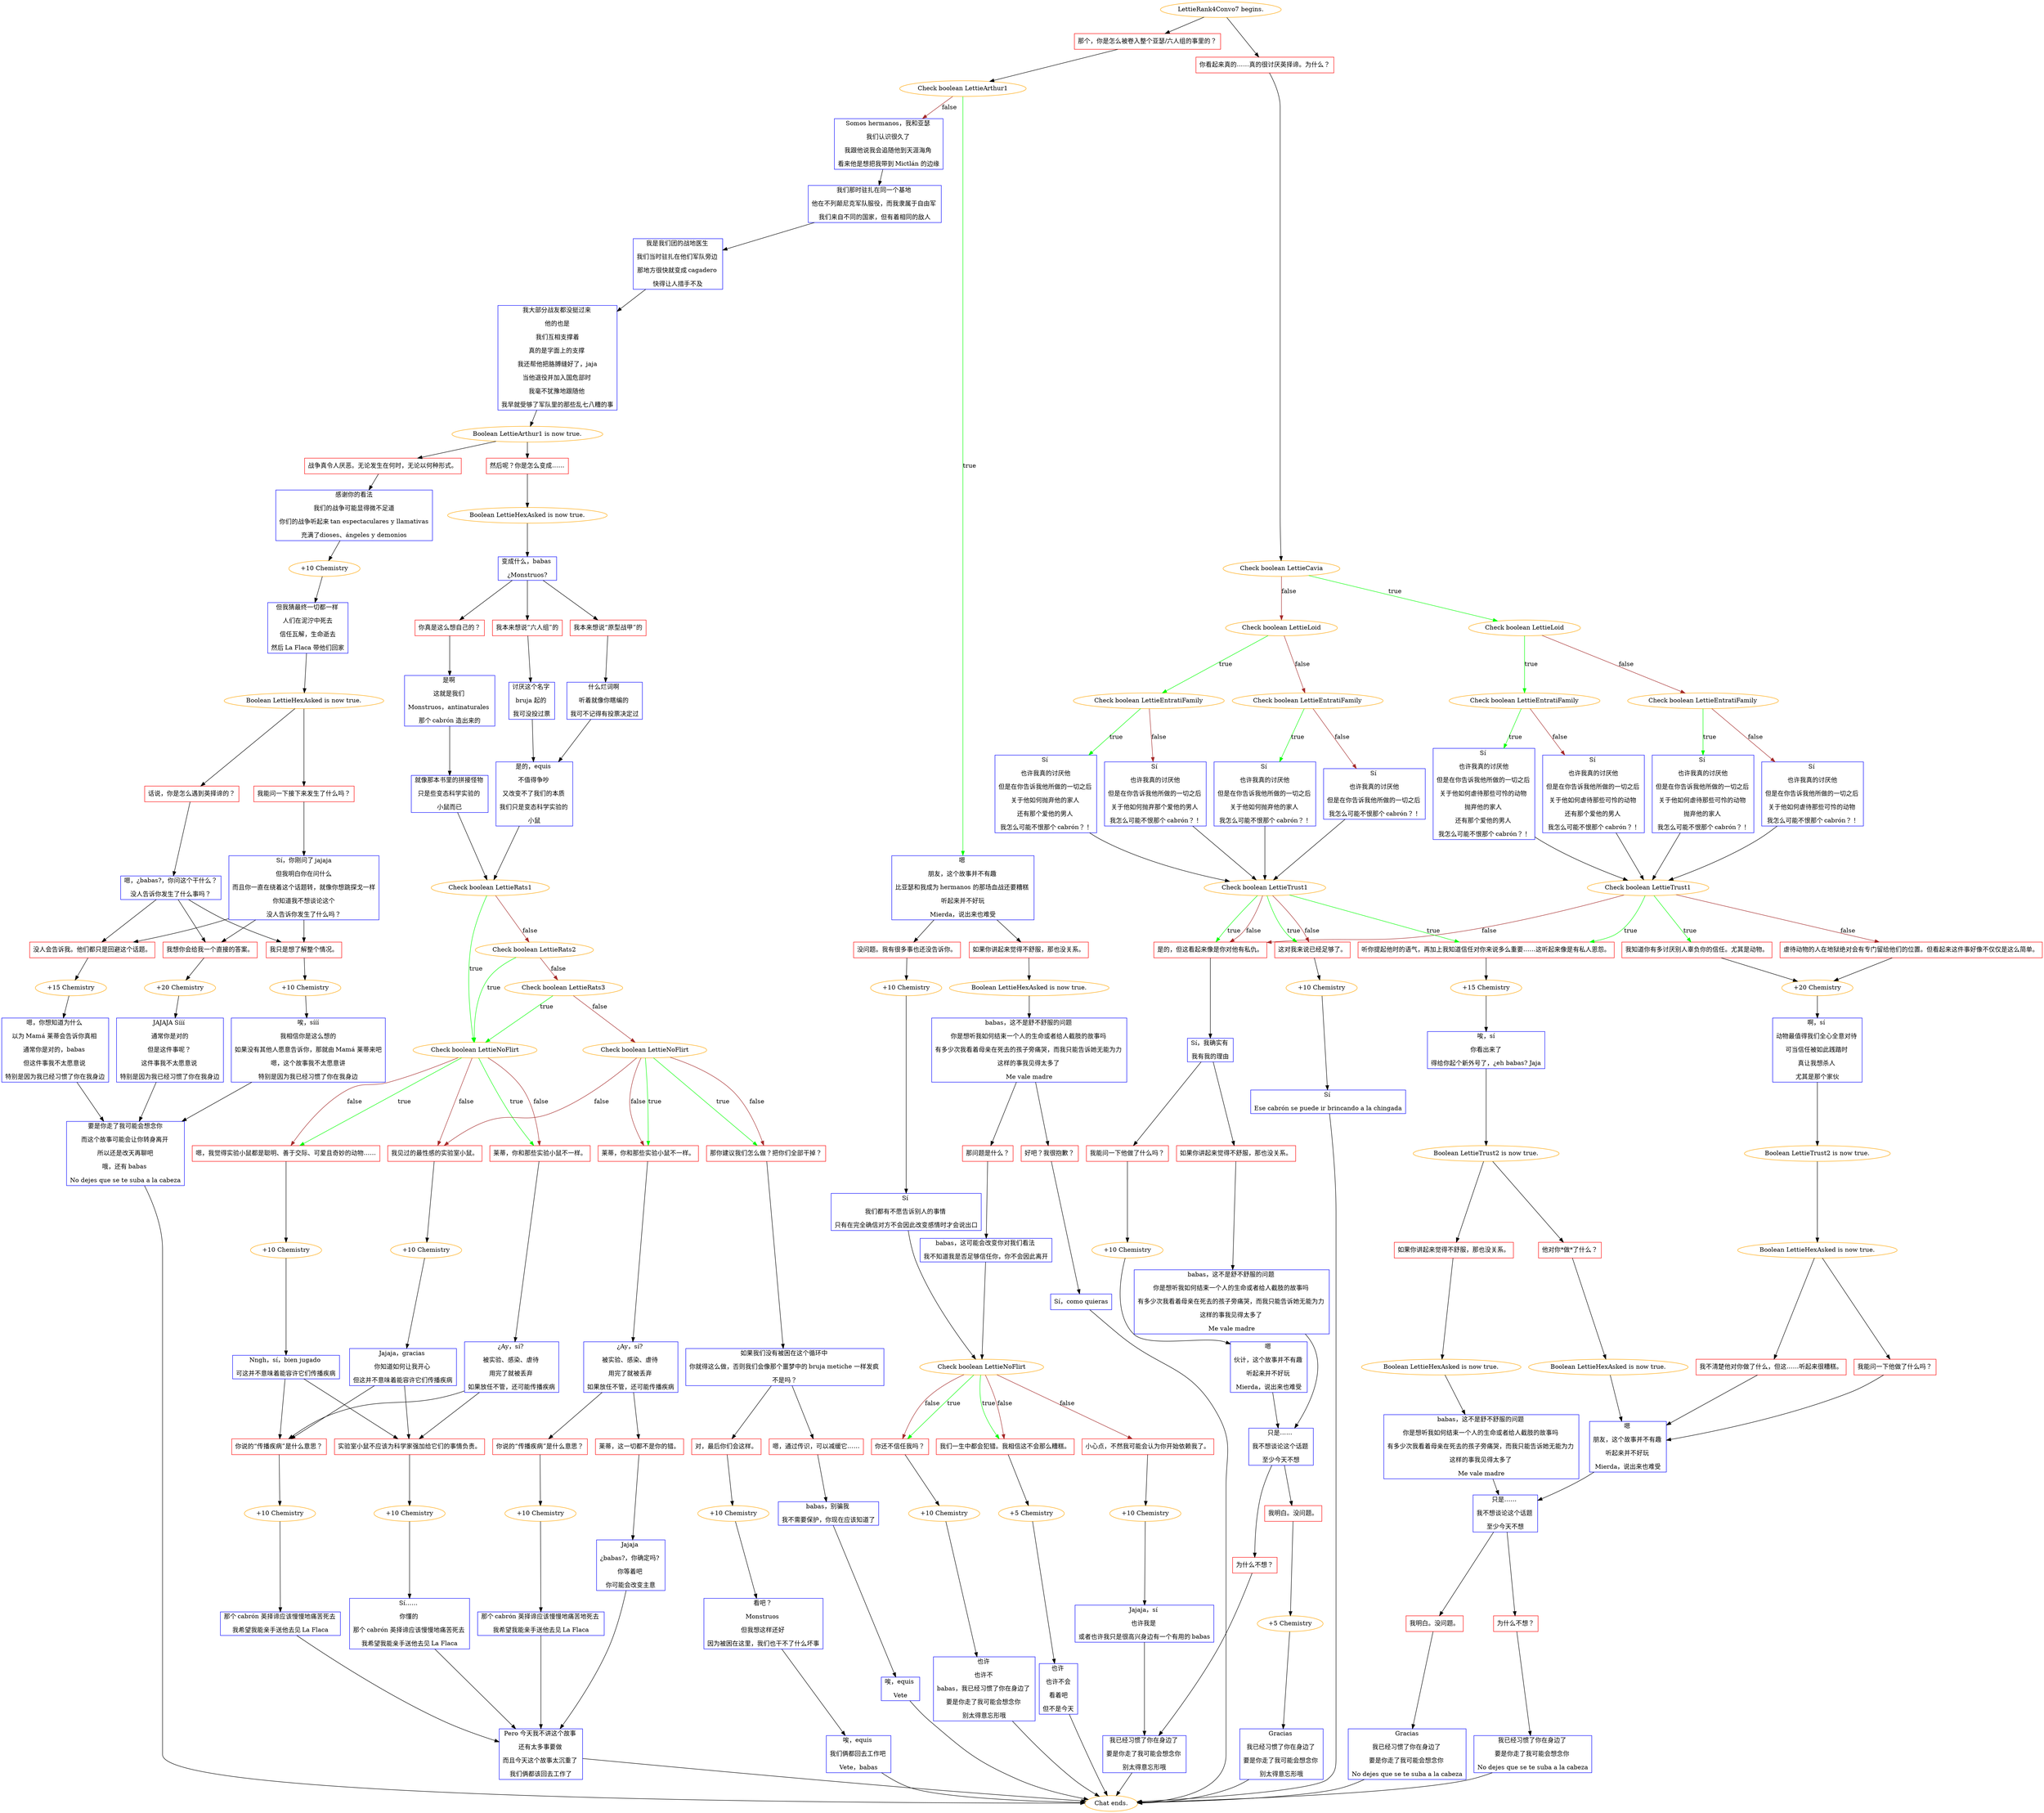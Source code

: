 digraph {
	"LettieRank4Convo7 begins." [color=orange];
		"LettieRank4Convo7 begins." -> j1132371785;
		"LettieRank4Convo7 begins." -> j620129582;
	j1132371785 [label="那个，你是怎么被卷入整个亚瑟/六人组的事里的？",shape=box,color=red];
		j1132371785 -> j4293324513;
	j620129582 [label="你看起来真的……真的很讨厌英择谛。为什么？",shape=box,color=red];
		j620129582 -> j2824785799;
	j4293324513 [label="Check boolean LettieArthur1",color=orange];
		j4293324513 -> j3309347785 [label=true,color=green];
		j4293324513 -> j977393878 [label=false,color=brown];
	j2824785799 [label="Check boolean LettieCavia",color=orange];
		j2824785799 -> j552733088 [label=true,color=green];
		j2824785799 -> j3470538414 [label=false,color=brown];
	j3309347785 [label="嗯 
朋友，这个故事并不有趣 
比亚瑟和我成为 hermanos 的那场血战还要糟糕 
听起来并不好玩
Mierda，说出来也难受",shape=box,color=blue];
		j3309347785 -> j589734014;
		j3309347785 -> j81640069;
	j977393878 [label="Somos hermanos，我和亚瑟 
我们认识很久了 
我跟他说我会追随他到天涯海角 
看来他是想把我带到 Mictlán 的边缘",shape=box,color=blue];
		j977393878 -> j1826246458;
	j552733088 [label="Check boolean LettieLoid",color=orange];
		j552733088 -> j1096171844 [label=true,color=green];
		j552733088 -> j4040708208 [label=false,color=brown];
	j3470538414 [label="Check boolean LettieLoid",color=orange];
		j3470538414 -> j416292857 [label=true,color=green];
		j3470538414 -> j504966913 [label=false,color=brown];
	j589734014 [label="如果你讲起来觉得不舒服，那也没关系。",shape=box,color=red];
		j589734014 -> j745738443;
	j81640069 [label="没问题。我有很多事也还没告诉你。",shape=box,color=red];
		j81640069 -> j279267555;
	j1826246458 [label="我们那时驻扎在同一个基地 
他在不列颠尼克军队服役，而我隶属于自由军 
我们来自不同的国家，但有着相同的敌人",shape=box,color=blue];
		j1826246458 -> j3368301964;
	j1096171844 [label="Check boolean LettieEntratiFamily",color=orange];
		j1096171844 -> j2553268201 [label=true,color=green];
		j1096171844 -> j2881929688 [label=false,color=brown];
	j4040708208 [label="Check boolean LettieEntratiFamily",color=orange];
		j4040708208 -> j2411975100 [label=true,color=green];
		j4040708208 -> j1101943872 [label=false,color=brown];
	j416292857 [label="Check boolean LettieEntratiFamily",color=orange];
		j416292857 -> j3884580047 [label=true,color=green];
		j416292857 -> j426221548 [label=false,color=brown];
	j504966913 [label="Check boolean LettieEntratiFamily",color=orange];
		j504966913 -> j4171883408 [label=true,color=green];
		j504966913 -> j1149892753 [label=false,color=brown];
	j745738443 [label="Boolean LettieHexAsked is now true.",color=orange];
		j745738443 -> j3659087015;
	j279267555 [label="+10 Chemistry",color=orange];
		j279267555 -> j4174739032;
	j3368301964 [label="我是我们团的战地医生 
我们当时驻扎在他们军队旁边 
那地方很快就变成 cagadero 
快得让人措手不及",shape=box,color=blue];
		j3368301964 -> j1139637708;
	j2553268201 [label="Sí 
也许我真的讨厌他
但是在你告诉我他所做的一切之后 
关于他如何虐待那些可怜的动物 
抛弃他的家人 
还有那个爱他的男人 
我怎么可能不恨那个 cabrón？！",shape=box,color=blue];
		j2553268201 -> j4106797655;
	j2881929688 [label="Sí 
也许我真的讨厌他
但是在你告诉我他所做的一切之后 
关于他如何虐待那些可怜的动物 
还有那个爱他的男人 
我怎么可能不恨那个 cabrón？！",shape=box,color=blue];
		j2881929688 -> j4106797655;
	j2411975100 [label="Sí 
也许我真的讨厌他
但是在你告诉我他所做的一切之后 
关于他如何虐待那些可怜的动物 
抛弃他的家人 
我怎么可能不恨那个 cabrón？！",shape=box,color=blue];
		j2411975100 -> j4106797655;
	j1101943872 [label="Sí 
也许我真的讨厌他
但是在你告诉我他所做的一切之后 
关于他如何虐待那些可怜的动物 
我怎么可能不恨那个 cabrón？！",shape=box,color=blue];
		j1101943872 -> j4106797655;
	j3884580047 [label="Sí 
也许我真的讨厌他
但是在你告诉我他所做的一切之后 
关于他如何抛弃他的家人 
还有那个爱他的男人 
我怎么可能不恨那个 cabrón？！",shape=box,color=blue];
		j3884580047 -> j507724002;
	j426221548 [label="Sí 
也许我真的讨厌他
但是在你告诉我他所做的一切之后 
关于他如何抛弃那个爱他的男人 
我怎么可能不恨那个 cabrón？！",shape=box,color=blue];
		j426221548 -> j507724002;
	j4171883408 [label="Sí 
也许我真的讨厌他
但是在你告诉我他所做的一切之后 
关于他如何抛弃他的家人 
我怎么可能不恨那个 cabrón？！",shape=box,color=blue];
		j4171883408 -> j507724002;
	j1149892753 [label="Sí 
也许我真的讨厌他
但是在你告诉我他所做的一切之后 
我怎么可能不恨那个 cabrón？！",shape=box,color=blue];
		j1149892753 -> j507724002;
	j3659087015 [label="babas，这不是舒不舒服的问题 
你是想听我如何结束一个人的生命或者给人截肢的故事吗 
有多少次我看着母亲在死去的孩子旁痛哭，而我只能告诉她无能为力 
这样的事我见得太多了 
Me vale madre",shape=box,color=blue];
		j3659087015 -> j932773310;
		j3659087015 -> j3734695919;
	j4174739032 [label="Sí 
我们都有不愿告诉别人的事情 
只有在完全确信对方不会因此改变感情时才会说出口",shape=box,color=blue];
		j4174739032 -> j350353099;
	j1139637708 [label="我大部分战友都没挺过来 
他的也是
我们互相支撑着
真的是字面上的支撑 
我还帮他把胳膊缝好了，jaja
当他退役并加入国危部时 
我毫不犹豫地跟随他 
我早就受够了军队里的那些乱七八糟的事",shape=box,color=blue];
		j1139637708 -> j225394097;
	j4106797655 [label="Check boolean LettieTrust1",color=orange];
		j4106797655 -> j4000912006 [label=true,color=green];
		j4106797655 -> j1610642441 [label=true,color=green];
		j4106797655 -> j2797905545 [label=false,color=brown];
		j4106797655 -> j3057917491 [label=false,color=brown];
	j507724002 [label="Check boolean LettieTrust1",color=orange];
		j507724002 -> j4000912006 [label=true,color=green];
		j507724002 -> j3057917491 [label=true,color=green];
		j507724002 -> j3283356496 [label=true,color=green];
		j507724002 -> j3057917491 [label=false,color=brown];
		j507724002 -> j3283356496 [label=false,color=brown];
	j932773310 [label="那问题是什么？",shape=box,color=red];
		j932773310 -> j2970274571;
	j3734695919 [label="好吧？我很抱歉？",shape=box,color=red];
		j3734695919 -> j1425801800;
	j350353099 [label="Check boolean LettieNoFlirt",color=orange];
		j350353099 -> j4288527918 [label=true,color=green];
		j350353099 -> j1465718631 [label=true,color=green];
		j350353099 -> j4288527918 [label=false,color=brown];
		j350353099 -> j1465718631 [label=false,color=brown];
		j350353099 -> j2065144103 [label=false,color=brown];
	j225394097 [label="Boolean LettieArthur1 is now true.",color=orange];
		j225394097 -> j3478338610;
		j225394097 -> j2012519297;
	j4000912006 [label="听你提起他时的语气，再加上我知道信任对你来说多么重要……这听起来像是有私人恩怨。",shape=box,color=red];
		j4000912006 -> j3371567746;
	j1610642441 [label="我知道你有多讨厌别人辜负你的信任。尤其是动物。",shape=box,color=red];
		j1610642441 -> j1972124258;
	j2797905545 [label="虐待动物的人在地狱绝对会有专门留给他们的位置。但看起来这件事好像不仅仅是这么简单。",shape=box,color=red];
		j2797905545 -> j1972124258;
	j3057917491 [label="是的，但这看起来像是你对他有私仇。",shape=box,color=red];
		j3057917491 -> j1117740197;
	j3283356496 [label="这对我来说已经足够了。",shape=box,color=red];
		j3283356496 -> j495880547;
	j2970274571 [label="babas，这可能会改变你对我们看法 
我不知道我是否足够信任你，你不会因此离开",shape=box,color=blue];
		j2970274571 -> j350353099;
	j1425801800 [label="Sí，como quieras",shape=box,color=blue];
		j1425801800 -> "Chat ends.";
	j4288527918 [label="你还不信任我吗？",shape=box,color=red];
		j4288527918 -> j1844638072;
	j1465718631 [label="我们一生中都会犯错。我相信这不会那么糟糕。",shape=box,color=red];
		j1465718631 -> j2956414940;
	j2065144103 [label="小心点，不然我可能会认为你开始依赖我了。",shape=box,color=red];
		j2065144103 -> j2747235046;
	j3478338610 [label="然后呢？你是怎么变成……",shape=box,color=red];
		j3478338610 -> j275601223;
	j2012519297 [label="战争真令人厌恶。无论发生在何时，无论以何种形式。",shape=box,color=red];
		j2012519297 -> j2551228764;
	j3371567746 [label="+15 Chemistry",color=orange];
		j3371567746 -> j4058784994;
	j1972124258 [label="+20 Chemistry",color=orange];
		j1972124258 -> j556034185;
	j1117740197 [label="Sí，我确实有 
我有我的理由",shape=box,color=blue];
		j1117740197 -> j1120632695;
		j1117740197 -> j2703664302;
	j495880547 [label="+10 Chemistry",color=orange];
		j495880547 -> j4196049080;
	"Chat ends." [color=orange];
	j1844638072 [label="+10 Chemistry",color=orange];
		j1844638072 -> j1277015908;
	j2956414940 [label="+5 Chemistry",color=orange];
		j2956414940 -> j3930444048;
	j2747235046 [label="+10 Chemistry",color=orange];
		j2747235046 -> j159012690;
	j275601223 [label="Boolean LettieHexAsked is now true.",color=orange];
		j275601223 -> j3163380366;
	j2551228764 [label="感谢你的看法
我们的战争可能显得微不足道
你们的战争听起来 tan espectaculares y llamativas
充满了dioses、ángeles y demonios",shape=box,color=blue];
		j2551228764 -> j2773143542;
	j4058784994 [label="唉，sí
你看出来了
得给你起个新外号了，¿eh babas? Jaja",shape=box,color=blue];
		j4058784994 -> j1449528014;
	j556034185 [label="啊，sí 
动物最值得我们全心全意对待 
可当信任被如此践踏时 
真让我想杀人 
尤其是那个家伙",shape=box,color=blue];
		j556034185 -> j427534995;
	j1120632695 [label="我能问一下他做了什么吗？",shape=box,color=red];
		j1120632695 -> j258583916;
	j2703664302 [label="如果你讲起来觉得不舒服，那也没关系。",shape=box,color=red];
		j2703664302 -> j822993963;
	j4196049080 [label="Sí 
Ese cabrón se puede ir brincando a la chingada",shape=box,color=blue];
		j4196049080 -> "Chat ends.";
	j1277015908 [label="也许 
也许不 
babas，我已经习惯了你在身边了 
要是你走了我可能会想念你 
别太得意忘形哦",shape=box,color=blue];
		j1277015908 -> "Chat ends.";
	j3930444048 [label="也许 
也许不会
看着吧
但不是今天",shape=box,color=blue];
		j3930444048 -> "Chat ends.";
	j159012690 [label="Jajaja，sí 
也许我是 
或者也许我只是很高兴身边有一个有用的 babas",shape=box,color=blue];
		j159012690 -> j1847373684;
	j3163380366 [label="变成什么，babas 
¿Monstruos?",shape=box,color=blue];
		j3163380366 -> j319316743;
		j3163380366 -> j1335691693;
		j3163380366 -> j1675126496;
	j2773143542 [label="+10 Chemistry",color=orange];
		j2773143542 -> j4286720649;
	j1449528014 [label="Boolean LettieTrust2 is now true.",color=orange];
		j1449528014 -> j2922249535;
		j1449528014 -> j46526336;
	j427534995 [label="Boolean LettieTrust2 is now true.",color=orange];
		j427534995 -> j1283660927;
	j258583916 [label="+10 Chemistry",color=orange];
		j258583916 -> j3245944275;
	j822993963 [label="babas，这不是舒不舒服的问题 
你是想听我如何结束一个人的生命或者给人截肢的故事吗 
有多少次我看着母亲在死去的孩子旁痛哭，而我只能告诉她无能为力 
这样的事我见得太多了 
Me vale madre",shape=box,color=blue];
		j822993963 -> j3975981336;
	j1847373684 [label="我已经习惯了你在身边了 
要是你走了我可能会想念你 
别太得意忘形哦",shape=box,color=blue];
		j1847373684 -> "Chat ends.";
	j319316743 [label="我本来想说“六人组”的",shape=box,color=red];
		j319316743 -> j909711800;
	j1335691693 [label="我本来想说“原型战甲”的",shape=box,color=red];
		j1335691693 -> j89700080;
	j1675126496 [label="你真是这么想自己的？",shape=box,color=red];
		j1675126496 -> j2977284812;
	j4286720649 [label="但我猜最终一切都一样 
人们在泥泞中死去
信任瓦解，生命逝去
然后 La Flaca 带他们回家",shape=box,color=blue];
		j4286720649 -> j4096741237;
	j2922249535 [label="如果你讲起来觉得不舒服，那也没关系。",shape=box,color=red];
		j2922249535 -> j261816460;
	j46526336 [label="他对你*做*了什么？",shape=box,color=red];
		j46526336 -> j4121339623;
	j1283660927 [label="Boolean LettieHexAsked is now true.",color=orange];
		j1283660927 -> j347974383;
		j1283660927 -> j2284782029;
	j3245944275 [label="嗯 
伙计，这个故事并不有趣 
听起来并不好玩 
Mierda，说出来也难受",shape=box,color=blue];
		j3245944275 -> j3975981336;
	j3975981336 [label="只是…… 
我不想谈论这个话题 
至少今天不想",shape=box,color=blue];
		j3975981336 -> j633895772;
		j3975981336 -> j4255166203;
	j909711800 [label="讨厌这个名字 
bruja 起的 
我可没投过票",shape=box,color=blue];
		j909711800 -> j2393610191;
	j89700080 [label="什么烂词啊 
听着就像你瞎编的 
我可不记得有投票决定过",shape=box,color=blue];
		j89700080 -> j2393610191;
	j2977284812 [label="是啊 
这就是我们 
Monstruos，antinaturales 
那个 cabrón 造出来的",shape=box,color=blue];
		j2977284812 -> j3604428648;
	j4096741237 [label="Boolean LettieHexAsked is now true.",color=orange];
		j4096741237 -> j726221656;
		j4096741237 -> j2841604799;
	j261816460 [label="Boolean LettieHexAsked is now true.",color=orange];
		j261816460 -> j1278220915;
	j4121339623 [label="Boolean LettieHexAsked is now true.",color=orange];
		j4121339623 -> j1799719125;
	j347974383 [label="我不清楚他对你做了什么，但这……听起来很糟糕。",shape=box,color=red];
		j347974383 -> j1799719125;
	j2284782029 [label="我能问一下他做了什么吗？",shape=box,color=red];
		j2284782029 -> j1799719125;
	j633895772 [label="为什么不想？",shape=box,color=red];
		j633895772 -> j1847373684;
	j4255166203 [label="我明白。没问题。",shape=box,color=red];
		j4255166203 -> j2933696478;
	j2393610191 [label="是的，equis 
不值得争吵 
又改变不了我们的本质 
我们只是变态科学实验的 
小鼠",shape=box,color=blue];
		j2393610191 -> j2720663697;
	j3604428648 [label="就像那本书里的拼接怪物 
只是些变态科学实验的 
小鼠而已",shape=box,color=blue];
		j3604428648 -> j2720663697;
	j726221656 [label="话说，你是怎么遇到英择谛的？",shape=box,color=red];
		j726221656 -> j2974717000;
	j2841604799 [label="我能问一下接下来发生了什么吗？",shape=box,color=red];
		j2841604799 -> j1939769853;
	j1278220915 [label="babas，这不是舒不舒服的问题 
你是想听我如何结束一个人的生命或者给人截肢的故事吗 
有多少次我看着母亲在死去的孩子旁痛哭，而我只能告诉她无能为力 
这样的事我见得太多了 
Me vale madre",shape=box,color=blue];
		j1278220915 -> j2459611472;
	j1799719125 [label="嗯 
朋友，这个故事并不有趣 
听起来并不好玩 
Mierda，说出来也难受",shape=box,color=blue];
		j1799719125 -> j2459611472;
	j2933696478 [label="+5 Chemistry",color=orange];
		j2933696478 -> j4204556215;
	j2720663697 [label="Check boolean LettieRats1",color=orange];
		j2720663697 -> j1349383781 [label=true,color=green];
		j2720663697 -> j1767513069 [label=false,color=brown];
	j2974717000 [label="嗯，¿babas?，你问这个干什么？
没人告诉你发生了什么事吗？",shape=box,color=blue];
		j2974717000 -> j3574244236;
		j2974717000 -> j486097714;
		j2974717000 -> j2975352251;
	j1939769853 [label="Sí，你刚问了 jajaja
但我明白你在问什么
而且你一直在绕着这个话题转，就像你想跳探戈一样
你知道我不想谈论这个
没人告诉你发生了什么吗？",shape=box,color=blue];
		j1939769853 -> j3574244236;
		j1939769853 -> j486097714;
		j1939769853 -> j2975352251;
	j2459611472 [label="只是…… 
我不想谈论这个话题 
至少今天不想",shape=box,color=blue];
		j2459611472 -> j1124433543;
		j2459611472 -> j460379519;
	j4204556215 [label="Gracias 
我已经习惯了你在身边了 
要是你走了我可能会想念你 
别太得意忘形哦",shape=box,color=blue];
		j4204556215 -> "Chat ends.";
	j1349383781 [label="Check boolean LettieNoFlirt",color=orange];
		j1349383781 -> j3932091109 [label=true,color=green];
		j1349383781 -> j282144071 [label=true,color=green];
		j1349383781 -> j3932091109 [label=false,color=brown];
		j1349383781 -> j282144071 [label=false,color=brown];
		j1349383781 -> j3921552235 [label=false,color=brown];
	j1767513069 [label="Check boolean LettieRats2",color=orange];
		j1767513069 -> j1349383781 [label=true,color=green];
		j1767513069 -> j2998697729 [label=false,color=brown];
	j3574244236 [label="我只是想了解整个情况。",shape=box,color=red];
		j3574244236 -> j2631163800;
	j486097714 [label="没人会告诉我。他们都只是回避这个话题。",shape=box,color=red];
		j486097714 -> j4165365420;
	j2975352251 [label="我想你会给我一个直接的答案。",shape=box,color=red];
		j2975352251 -> j3114339906;
	j1124433543 [label="为什么不想？",shape=box,color=red];
		j1124433543 -> j1771204792;
	j460379519 [label="我明白。没问题。",shape=box,color=red];
		j460379519 -> j60232771;
	j3932091109 [label="莱蒂，你和那些实验小鼠不一样。",shape=box,color=red];
		j3932091109 -> j3978626295;
	j282144071 [label="嗯，我觉得实验小鼠都是聪明、善于交际、可爱且奇妙的动物……",shape=box,color=red];
		j282144071 -> j1088558384;
	j3921552235 [label="我见过的最性感的实验室小鼠。",shape=box,color=red];
		j3921552235 -> j1084146806;
	j2998697729 [label="Check boolean LettieRats3",color=orange];
		j2998697729 -> j1349383781 [label=true,color=green];
		j2998697729 -> j4030809656 [label=false,color=brown];
	j2631163800 [label="+10 Chemistry",color=orange];
		j2631163800 -> j3494934435;
	j4165365420 [label="+15 Chemistry",color=orange];
		j4165365420 -> j2974642927;
	j3114339906 [label="+20 Chemistry",color=orange];
		j3114339906 -> j1905127914;
	j1771204792 [label="我已经习惯了你在身边了 
要是你走了我可能会想念你 
No dejes que se te suba a la cabeza",shape=box,color=blue];
		j1771204792 -> "Chat ends.";
	j60232771 [label="Gracias
我已经习惯了你在身边了 
要是你走了我可能会想念你 
No dejes que se te suba a la cabeza",shape=box,color=blue];
		j60232771 -> "Chat ends.";
	j3978626295 [label="¿Ay，sí? 
被实验、感染、虐待 
用完了就被丢弃 
如果放任不管，还可能传播疾病",shape=box,color=blue];
		j3978626295 -> j777486054;
		j3978626295 -> j4006789923;
	j1088558384 [label="+10 Chemistry",color=orange];
		j1088558384 -> j1575664927;
	j1084146806 [label="+10 Chemistry",color=orange];
		j1084146806 -> j349844342;
	j4030809656 [label="Check boolean LettieNoFlirt",color=orange];
		j4030809656 -> j462312443 [label=true,color=green];
		j4030809656 -> j1359353997 [label=true,color=green];
		j4030809656 -> j3921552235 [label=false,color=brown];
		j4030809656 -> j462312443 [label=false,color=brown];
		j4030809656 -> j1359353997 [label=false,color=brown];
	j3494934435 [label="唉，sííí
我相信你是这么想的
如果没有其他人愿意告诉你，那就由 Mamá 莱蒂来吧
嗯，这个故事我不太愿意讲
特别是因为我已经习惯了你在我身边",shape=box,color=blue];
		j3494934435 -> j778448868;
	j2974642927 [label="嗯，你想知道为什么 
以为 Mamá 莱蒂会告诉你真相 
通常你是对的，babas 
但这件事我不太愿意说 
特别是因为我已经习惯了你在我身边",shape=box,color=blue];
		j2974642927 -> j778448868;
	j1905127914 [label="JAJAJA Sííí 
通常你是对的
但是这件事呢？ 
这件事我不太愿意说 
特别是因为我已经习惯了你在我身边",shape=box,color=blue];
		j1905127914 -> j778448868;
	j777486054 [label="你说的“传播疾病”是什么意思？",shape=box,color=red];
		j777486054 -> j503768025;
	j4006789923 [label="实验室小鼠不应该为科学家强加给它们的事情负责。",shape=box,color=red];
		j4006789923 -> j2786680537;
	j1575664927 [label="Nngh，sí，bien jugado 
可这并不意味着能容许它们传播疾病",shape=box,color=blue];
		j1575664927 -> j777486054;
		j1575664927 -> j4006789923;
	j349844342 [label="Jajaja，gracias 
你知道如何让我开心 
但这并不意味着能容许它们传播疾病",shape=box,color=blue];
		j349844342 -> j777486054;
		j349844342 -> j4006789923;
	j462312443 [label="莱蒂，你和那些实验小鼠不一样。",shape=box,color=red];
		j462312443 -> j3679555633;
	j1359353997 [label="那你建议我们怎么做？把你们全部干掉？",shape=box,color=red];
		j1359353997 -> j2055539613;
	j778448868 [label="要是你走了我可能会想念你
而这个故事可能会让你转身离开 
所以还是改天再聊吧
哦，还有 babas 
No dejes que se te suba a la cabeza",shape=box,color=blue];
		j778448868 -> "Chat ends.";
	j503768025 [label="+10 Chemistry",color=orange];
		j503768025 -> j3228168863;
	j2786680537 [label="+10 Chemistry",color=orange];
		j2786680537 -> j2893935691;
	j3679555633 [label="¿Ay，sí? 
被实验、感染、虐待 
用完了就被丢弃 
如果放任不管，还可能传播疾病",shape=box,color=blue];
		j3679555633 -> j1064201653;
		j3679555633 -> j2066526285;
	j2055539613 [label="如果我们没有被困在这个循环中 
你就得这么做，否则我们会像那个噩梦中的 bruja metiche 一样发疯 
不是吗？",shape=box,color=blue];
		j2055539613 -> j357282161;
		j2055539613 -> j1839683272;
	j3228168863 [label="那个 cabrón 英择谛应该慢慢地痛苦死去 
我希望我能亲手送他去见 La Flaca",shape=box,color=blue];
		j3228168863 -> j4091618496;
	j2893935691 [label="Sí…… 
你懂的 
那个 cabrón 英择谛应该慢慢地痛苦死去 
我希望我能亲手送他去见 La Flaca",shape=box,color=blue];
		j2893935691 -> j4091618496;
	j1064201653 [label="你说的“传播疾病”是什么意思？",shape=box,color=red];
		j1064201653 -> j4082390107;
	j2066526285 [label="莱蒂，这一切都不是你的错。",shape=box,color=red];
		j2066526285 -> j3820456076;
	j357282161 [label="对，最后你们会这样。",shape=box,color=red];
		j357282161 -> j4092434215;
	j1839683272 [label="嗯，通过传识，可以减缓它……",shape=box,color=red];
		j1839683272 -> j3904308533;
	j4091618496 [label="Pero 今天我不讲这个故事 
还有太多事要做 
而且今天这个故事太沉重了 
我们俩都该回去工作了",shape=box,color=blue];
		j4091618496 -> "Chat ends.";
	j4082390107 [label="+10 Chemistry",color=orange];
		j4082390107 -> j2712794047;
	j3820456076 [label="Jajaja 
¿babas?，你确定吗? 
你等着吧 
你可能会改变主意",shape=box,color=blue];
		j3820456076 -> j4091618496;
	j4092434215 [label="+10 Chemistry",color=orange];
		j4092434215 -> j3006929567;
	j3904308533 [label="babas，别骗我 
我不需要保护，你现在应该知道了",shape=box,color=blue];
		j3904308533 -> j3602335486;
	j2712794047 [label="那个 cabrón 英择谛应该慢慢地痛苦地死去 
我希望我能亲手送他去见 La Flaca",shape=box,color=blue];
		j2712794047 -> j4091618496;
	j3006929567 [label="看吧？ 
Monstruos 
但我想这样还好 
因为被困在这里，我们也干不了什么坏事",shape=box,color=blue];
		j3006929567 -> j1453744890;
	j3602335486 [label="唉，equis 
Vete",shape=box,color=blue];
		j3602335486 -> "Chat ends.";
	j1453744890 [label="唉，equis 
我们俩都回去工作吧 
Vete，babas",shape=box,color=blue];
		j1453744890 -> "Chat ends.";
}